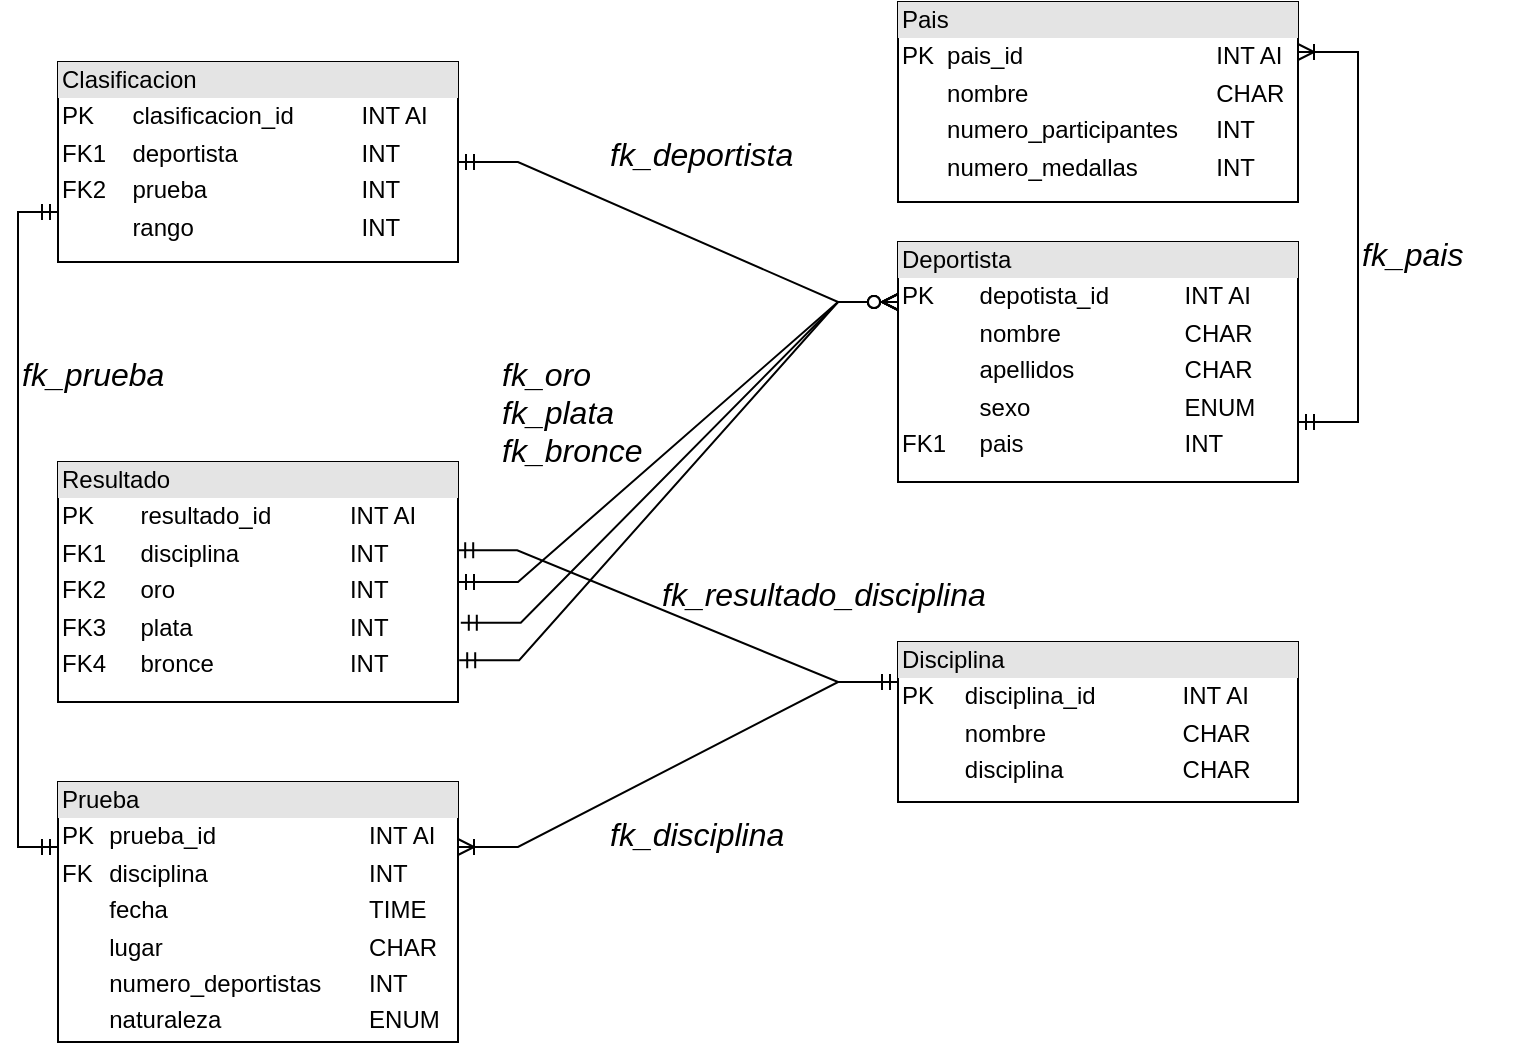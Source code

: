 <mxfile version="21.2.4" type="github">
  <diagram id="BNd88cUFM_qxKnyoQyrM" name="Page-1">
    <mxGraphModel dx="1167" dy="650" grid="1" gridSize="10" guides="1" tooltips="1" connect="1" arrows="1" fold="1" page="1" pageScale="1" pageWidth="827" pageHeight="1169" math="0" shadow="0">
      <root>
        <mxCell id="0" />
        <mxCell id="1" parent="0" />
        <mxCell id="9U7Nfx1kyXsmPlVymCl3-1" value="&lt;div style=&quot;box-sizing:border-box;width:100%;background:#e4e4e4;padding:2px;&quot;&gt;Pais&lt;/div&gt;&lt;table style=&quot;width:100%;font-size:1em;&quot; cellpadding=&quot;2&quot; cellspacing=&quot;0&quot;&gt;&lt;tbody&gt;&lt;tr&gt;&lt;td&gt;PK&lt;/td&gt;&lt;td&gt;pais_id&lt;/td&gt;&lt;td&gt;INT AI&lt;/td&gt;&lt;/tr&gt;&lt;tr&gt;&lt;td&gt;&lt;br&gt;&lt;/td&gt;&lt;td&gt;nombre&lt;/td&gt;&lt;td&gt;CHAR&lt;/td&gt;&lt;/tr&gt;&lt;tr&gt;&lt;td&gt;&lt;/td&gt;&lt;td&gt;numero_participantes&lt;br&gt;&lt;/td&gt;&lt;td&gt;INT&lt;/td&gt;&lt;/tr&gt;&lt;tr&gt;&lt;td&gt;&lt;br&gt;&lt;/td&gt;&lt;td&gt;numero_medallas&lt;br&gt;&lt;/td&gt;&lt;td&gt;INT&lt;/td&gt;&lt;/tr&gt;&lt;/tbody&gt;&lt;/table&gt;" style="verticalAlign=top;align=left;overflow=fill;html=1;whiteSpace=wrap;" vertex="1" parent="1">
          <mxGeometry x="480" y="40" width="200" height="100" as="geometry" />
        </mxCell>
        <mxCell id="9U7Nfx1kyXsmPlVymCl3-3" value="&lt;div style=&quot;box-sizing:border-box;width:100%;background:#e4e4e4;padding:2px;&quot;&gt;Deportista&lt;/div&gt;&lt;table style=&quot;width:100%;font-size:1em;&quot; cellpadding=&quot;2&quot; cellspacing=&quot;0&quot;&gt;&lt;tbody&gt;&lt;tr&gt;&lt;td&gt;PK&lt;/td&gt;&lt;td&gt;depotista_id&lt;/td&gt;&lt;td&gt;INT AI&lt;/td&gt;&lt;/tr&gt;&lt;tr&gt;&lt;td&gt;&lt;br&gt;&lt;/td&gt;&lt;td&gt;nombre&lt;/td&gt;&lt;td&gt;CHAR&lt;/td&gt;&lt;/tr&gt;&lt;tr&gt;&lt;td&gt;&lt;/td&gt;&lt;td&gt;apellidos&lt;/td&gt;&lt;td&gt;CHAR&lt;/td&gt;&lt;/tr&gt;&lt;tr&gt;&lt;td&gt;&lt;br&gt;&lt;/td&gt;&lt;td&gt;sexo&lt;br&gt;&lt;/td&gt;&lt;td&gt;ENUM&lt;/td&gt;&lt;/tr&gt;&lt;tr&gt;&lt;td&gt;FK1&lt;/td&gt;&lt;td&gt;pais&lt;/td&gt;&lt;td&gt;INT&lt;/td&gt;&lt;/tr&gt;&lt;/tbody&gt;&lt;/table&gt;" style="verticalAlign=top;align=left;overflow=fill;html=1;whiteSpace=wrap;" vertex="1" parent="1">
          <mxGeometry x="480" y="160" width="200" height="120" as="geometry" />
        </mxCell>
        <mxCell id="9U7Nfx1kyXsmPlVymCl3-4" value="&lt;div style=&quot;box-sizing:border-box;width:100%;background:#e4e4e4;padding:2px;&quot;&gt;Prueba&lt;/div&gt;&lt;table style=&quot;width:100%;font-size:1em;&quot; cellpadding=&quot;2&quot; cellspacing=&quot;0&quot;&gt;&lt;tbody&gt;&lt;tr&gt;&lt;td&gt;PK&lt;/td&gt;&lt;td&gt;prueba_id&lt;/td&gt;&lt;td&gt;INT AI&lt;/td&gt;&lt;/tr&gt;&lt;tr&gt;&lt;td&gt;FK&lt;/td&gt;&lt;td&gt;disciplina&lt;/td&gt;&lt;td&gt;INT&lt;/td&gt;&lt;/tr&gt;&lt;tr&gt;&lt;td&gt;&lt;/td&gt;&lt;td&gt;fecha&lt;/td&gt;&lt;td&gt;TIME&lt;/td&gt;&lt;/tr&gt;&lt;tr&gt;&lt;td&gt;&lt;br&gt;&lt;/td&gt;&lt;td&gt;lugar&lt;/td&gt;&lt;td&gt;CHAR&lt;/td&gt;&lt;/tr&gt;&lt;tr&gt;&lt;td&gt;&lt;br&gt;&lt;/td&gt;&lt;td&gt;numero_deportistas&lt;/td&gt;&lt;td&gt;INT&lt;/td&gt;&lt;/tr&gt;&lt;tr&gt;&lt;td&gt;&lt;br&gt;&lt;/td&gt;&lt;td&gt;naturaleza&lt;/td&gt;&lt;td&gt;ENUM&lt;/td&gt;&lt;/tr&gt;&lt;/tbody&gt;&lt;/table&gt;" style="verticalAlign=top;align=left;overflow=fill;html=1;whiteSpace=wrap;" vertex="1" parent="1">
          <mxGeometry x="60" y="430" width="200" height="130" as="geometry" />
        </mxCell>
        <mxCell id="9U7Nfx1kyXsmPlVymCl3-5" value="&lt;div style=&quot;box-sizing:border-box;width:100%;background:#e4e4e4;padding:2px;&quot;&gt;Disciplina&lt;/div&gt;&lt;table style=&quot;width:100%;font-size:1em;&quot; cellpadding=&quot;2&quot; cellspacing=&quot;0&quot;&gt;&lt;tbody&gt;&lt;tr&gt;&lt;td&gt;PK&lt;/td&gt;&lt;td&gt;disciplina_id&lt;/td&gt;&lt;td&gt;INT AI&lt;/td&gt;&lt;/tr&gt;&lt;tr&gt;&lt;td&gt;&lt;br&gt;&lt;/td&gt;&lt;td&gt;nombre&lt;/td&gt;&lt;td&gt;CHAR&lt;/td&gt;&lt;/tr&gt;&lt;tr&gt;&lt;td&gt;&lt;/td&gt;&lt;td&gt;disciplina&lt;/td&gt;&lt;td&gt;CHAR&lt;/td&gt;&lt;/tr&gt;&lt;/tbody&gt;&lt;/table&gt;" style="verticalAlign=top;align=left;overflow=fill;html=1;whiteSpace=wrap;" vertex="1" parent="1">
          <mxGeometry x="480" y="360" width="200" height="80" as="geometry" />
        </mxCell>
        <mxCell id="9U7Nfx1kyXsmPlVymCl3-6" value="&lt;div style=&quot;box-sizing:border-box;width:100%;background:#e4e4e4;padding:2px;&quot;&gt;Clasificacion&lt;/div&gt;&lt;table style=&quot;width:100%;font-size:1em;&quot; cellpadding=&quot;2&quot; cellspacing=&quot;0&quot;&gt;&lt;tbody&gt;&lt;tr&gt;&lt;td&gt;PK&lt;/td&gt;&lt;td&gt;clasificacion_id&lt;/td&gt;&lt;td&gt;INT AI&lt;/td&gt;&lt;/tr&gt;&lt;tr&gt;&lt;td&gt;FK1&lt;/td&gt;&lt;td&gt;deportista&lt;/td&gt;&lt;td&gt;INT&lt;/td&gt;&lt;/tr&gt;&lt;tr&gt;&lt;td&gt;FK2&lt;/td&gt;&lt;td&gt;prueba&lt;/td&gt;&lt;td&gt;INT&lt;/td&gt;&lt;/tr&gt;&lt;tr&gt;&lt;td&gt;&lt;br&gt;&lt;/td&gt;&lt;td&gt;rango&lt;/td&gt;&lt;td&gt;INT&lt;/td&gt;&lt;/tr&gt;&lt;/tbody&gt;&lt;/table&gt;" style="verticalAlign=top;align=left;overflow=fill;html=1;whiteSpace=wrap;" vertex="1" parent="1">
          <mxGeometry x="60" y="70" width="200" height="100" as="geometry" />
        </mxCell>
        <mxCell id="9U7Nfx1kyXsmPlVymCl3-7" value="&lt;div style=&quot;box-sizing:border-box;width:100%;background:#e4e4e4;padding:2px;&quot;&gt;Resultado&lt;/div&gt;&lt;table style=&quot;width:100%;font-size:1em;&quot; cellpadding=&quot;2&quot; cellspacing=&quot;0&quot;&gt;&lt;tbody&gt;&lt;tr&gt;&lt;td&gt;PK&lt;/td&gt;&lt;td&gt;resultado_id&lt;/td&gt;&lt;td&gt;INT AI&lt;/td&gt;&lt;/tr&gt;&lt;tr&gt;&lt;td&gt;FK1&lt;/td&gt;&lt;td&gt;disciplina&lt;/td&gt;&lt;td&gt;INT&lt;/td&gt;&lt;/tr&gt;&lt;tr&gt;&lt;td&gt;FK2&lt;/td&gt;&lt;td&gt;oro&lt;/td&gt;&lt;td&gt;INT&lt;/td&gt;&lt;/tr&gt;&lt;tr&gt;&lt;td&gt;FK3&lt;/td&gt;&lt;td&gt;plata&lt;/td&gt;&lt;td&gt;INT&lt;/td&gt;&lt;/tr&gt;&lt;tr&gt;&lt;td&gt;FK4&lt;/td&gt;&lt;td&gt;bronce&lt;/td&gt;&lt;td&gt;INT&lt;/td&gt;&lt;/tr&gt;&lt;/tbody&gt;&lt;/table&gt;" style="verticalAlign=top;align=left;overflow=fill;html=1;whiteSpace=wrap;" vertex="1" parent="1">
          <mxGeometry x="60" y="270" width="200" height="120" as="geometry" />
        </mxCell>
        <mxCell id="9U7Nfx1kyXsmPlVymCl3-35" value="" style="edgeStyle=entityRelationEdgeStyle;fontSize=12;html=1;endArrow=ERoneToMany;startArrow=ERmandOne;rounded=0;exitX=0;exitY=0.25;exitDx=0;exitDy=0;entryX=1;entryY=0.25;entryDx=0;entryDy=0;" edge="1" parent="1" source="9U7Nfx1kyXsmPlVymCl3-5" target="9U7Nfx1kyXsmPlVymCl3-4">
          <mxGeometry width="100" height="100" relative="1" as="geometry">
            <mxPoint x="400" y="570" as="sourcePoint" />
            <mxPoint x="530" y="490" as="targetPoint" />
          </mxGeometry>
        </mxCell>
        <mxCell id="9U7Nfx1kyXsmPlVymCl3-36" value="" style="edgeStyle=entityRelationEdgeStyle;fontSize=12;html=1;endArrow=ERoneToMany;startArrow=ERmandOne;rounded=0;exitX=1;exitY=0.75;exitDx=0;exitDy=0;entryX=1;entryY=0.25;entryDx=0;entryDy=0;" edge="1" parent="1" source="9U7Nfx1kyXsmPlVymCl3-3" target="9U7Nfx1kyXsmPlVymCl3-1">
          <mxGeometry width="100" height="100" relative="1" as="geometry">
            <mxPoint x="640" y="570" as="sourcePoint" />
            <mxPoint x="740" y="470" as="targetPoint" />
          </mxGeometry>
        </mxCell>
        <mxCell id="9U7Nfx1kyXsmPlVymCl3-37" value="" style="edgeStyle=entityRelationEdgeStyle;fontSize=12;html=1;endArrow=ERmandOne;startArrow=ERmandOne;rounded=0;entryX=0;entryY=0.25;entryDx=0;entryDy=0;exitX=0.998;exitY=0.368;exitDx=0;exitDy=0;exitPerimeter=0;" edge="1" parent="1" source="9U7Nfx1kyXsmPlVymCl3-7" target="9U7Nfx1kyXsmPlVymCl3-5">
          <mxGeometry width="100" height="100" relative="1" as="geometry">
            <mxPoint x="160" y="430" as="sourcePoint" />
            <mxPoint x="260" y="330" as="targetPoint" />
          </mxGeometry>
        </mxCell>
        <mxCell id="9U7Nfx1kyXsmPlVymCl3-38" value="" style="edgeStyle=entityRelationEdgeStyle;fontSize=12;html=1;endArrow=ERzeroToMany;startArrow=ERmandOne;rounded=0;entryX=0;entryY=0.25;entryDx=0;entryDy=0;exitX=1;exitY=0.5;exitDx=0;exitDy=0;" edge="1" parent="1" source="9U7Nfx1kyXsmPlVymCl3-7" target="9U7Nfx1kyXsmPlVymCl3-3">
          <mxGeometry width="100" height="100" relative="1" as="geometry">
            <mxPoint x="190" y="440" as="sourcePoint" />
            <mxPoint x="550" y="210" as="targetPoint" />
          </mxGeometry>
        </mxCell>
        <mxCell id="9U7Nfx1kyXsmPlVymCl3-39" value="" style="edgeStyle=entityRelationEdgeStyle;fontSize=12;html=1;endArrow=ERzeroToMany;startArrow=ERmandOne;rounded=0;entryX=0;entryY=0.25;entryDx=0;entryDy=0;exitX=1.007;exitY=0.67;exitDx=0;exitDy=0;exitPerimeter=0;" edge="1" parent="1" source="9U7Nfx1kyXsmPlVymCl3-7" target="9U7Nfx1kyXsmPlVymCl3-3">
          <mxGeometry width="100" height="100" relative="1" as="geometry">
            <mxPoint x="480" y="363" as="sourcePoint" />
            <mxPoint x="570" y="200" as="targetPoint" />
          </mxGeometry>
        </mxCell>
        <mxCell id="9U7Nfx1kyXsmPlVymCl3-40" value="" style="edgeStyle=entityRelationEdgeStyle;fontSize=12;html=1;endArrow=ERzeroToMany;startArrow=ERmandOne;rounded=0;entryX=0;entryY=0.25;entryDx=0;entryDy=0;exitX=1.003;exitY=0.826;exitDx=0;exitDy=0;exitPerimeter=0;" edge="1" parent="1" source="9U7Nfx1kyXsmPlVymCl3-7" target="9U7Nfx1kyXsmPlVymCl3-3">
          <mxGeometry width="100" height="100" relative="1" as="geometry">
            <mxPoint x="480" y="383" as="sourcePoint" />
            <mxPoint x="580" y="210" as="targetPoint" />
          </mxGeometry>
        </mxCell>
        <mxCell id="9U7Nfx1kyXsmPlVymCl3-42" value="" style="fontSize=12;html=1;endArrow=ERmandOne;startArrow=ERmandOne;rounded=0;entryX=0;entryY=0.75;entryDx=0;entryDy=0;edgeStyle=elbowEdgeStyle;exitX=0;exitY=0.25;exitDx=0;exitDy=0;" edge="1" parent="1" source="9U7Nfx1kyXsmPlVymCl3-4" target="9U7Nfx1kyXsmPlVymCl3-6">
          <mxGeometry width="100" height="100" relative="1" as="geometry">
            <mxPoint x="56" y="457" as="sourcePoint" />
            <mxPoint x="20" y="300" as="targetPoint" />
            <Array as="points">
              <mxPoint x="40" y="310" />
            </Array>
          </mxGeometry>
        </mxCell>
        <mxCell id="9U7Nfx1kyXsmPlVymCl3-43" value="" style="edgeStyle=entityRelationEdgeStyle;fontSize=12;html=1;endArrow=ERzeroToMany;startArrow=ERmandOne;rounded=0;exitX=1;exitY=0.5;exitDx=0;exitDy=0;entryX=0;entryY=0.25;entryDx=0;entryDy=0;" edge="1" parent="1" source="9U7Nfx1kyXsmPlVymCl3-6" target="9U7Nfx1kyXsmPlVymCl3-3">
          <mxGeometry width="100" height="100" relative="1" as="geometry">
            <mxPoint x="80" y="390" as="sourcePoint" />
            <mxPoint x="180" y="290" as="targetPoint" />
          </mxGeometry>
        </mxCell>
        <mxCell id="9U7Nfx1kyXsmPlVymCl3-44" value="&lt;font style=&quot;font-size: 16px;&quot;&gt;&lt;i&gt;fk_pais&lt;/i&gt;&lt;/font&gt;" style="text;whiteSpace=wrap;html=1;" vertex="1" parent="1">
          <mxGeometry x="710" y="150" width="80" height="40" as="geometry" />
        </mxCell>
        <mxCell id="9U7Nfx1kyXsmPlVymCl3-45" value="&lt;font style=&quot;font-size: 16px;&quot;&gt;&lt;i&gt;fk_prueba&lt;/i&gt;&lt;/font&gt;" style="text;whiteSpace=wrap;html=1;" vertex="1" parent="1">
          <mxGeometry x="40" y="210" width="80" height="40" as="geometry" />
        </mxCell>
        <mxCell id="9U7Nfx1kyXsmPlVymCl3-46" value="&lt;font style=&quot;font-size: 16px;&quot;&gt;&lt;i&gt;fk_oro&lt;br&gt;fk_plata&lt;br&gt;fk_bronce&lt;br&gt;&lt;/i&gt;&lt;/font&gt;" style="text;whiteSpace=wrap;html=1;" vertex="1" parent="1">
          <mxGeometry x="280" y="210" width="80" height="40" as="geometry" />
        </mxCell>
        <mxCell id="9U7Nfx1kyXsmPlVymCl3-47" value="&lt;font style=&quot;font-size: 16px;&quot;&gt;&lt;i&gt;fk_deportista&lt;/i&gt;&lt;/font&gt;" style="text;whiteSpace=wrap;html=1;" vertex="1" parent="1">
          <mxGeometry x="334" y="100" width="80" height="40" as="geometry" />
        </mxCell>
        <mxCell id="9U7Nfx1kyXsmPlVymCl3-48" value="&lt;font style=&quot;font-size: 16px;&quot;&gt;&lt;i&gt;fk_disciplina&lt;br&gt;&lt;/i&gt;&lt;/font&gt;" style="text;whiteSpace=wrap;html=1;" vertex="1" parent="1">
          <mxGeometry x="334" y="440" width="80" height="40" as="geometry" />
        </mxCell>
        <mxCell id="9U7Nfx1kyXsmPlVymCl3-49" value="&lt;font style=&quot;font-size: 16px;&quot;&gt;&lt;i&gt;fk_resultado_disciplina&lt;br&gt;&lt;/i&gt;&lt;/font&gt;" style="text;whiteSpace=wrap;html=1;" vertex="1" parent="1">
          <mxGeometry x="360" y="320" width="80" height="40" as="geometry" />
        </mxCell>
      </root>
    </mxGraphModel>
  </diagram>
</mxfile>
